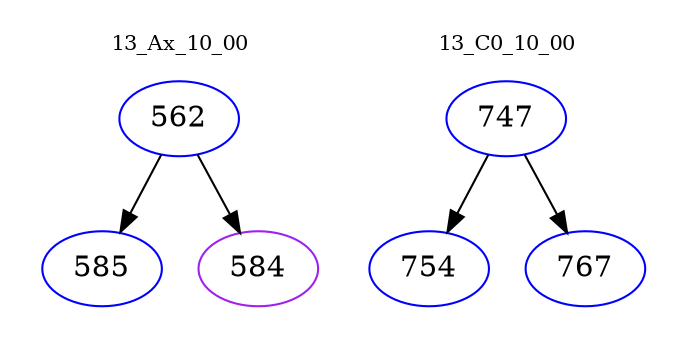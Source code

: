 digraph{
subgraph cluster_0 {
color = white
label = "13_Ax_10_00";
fontsize=10;
T0_562 [label="562", color="blue"]
T0_562 -> T0_585 [color="black"]
T0_585 [label="585", color="blue"]
T0_562 -> T0_584 [color="black"]
T0_584 [label="584", color="purple"]
}
subgraph cluster_1 {
color = white
label = "13_C0_10_00";
fontsize=10;
T1_747 [label="747", color="blue"]
T1_747 -> T1_754 [color="black"]
T1_754 [label="754", color="blue"]
T1_747 -> T1_767 [color="black"]
T1_767 [label="767", color="blue"]
}
}
